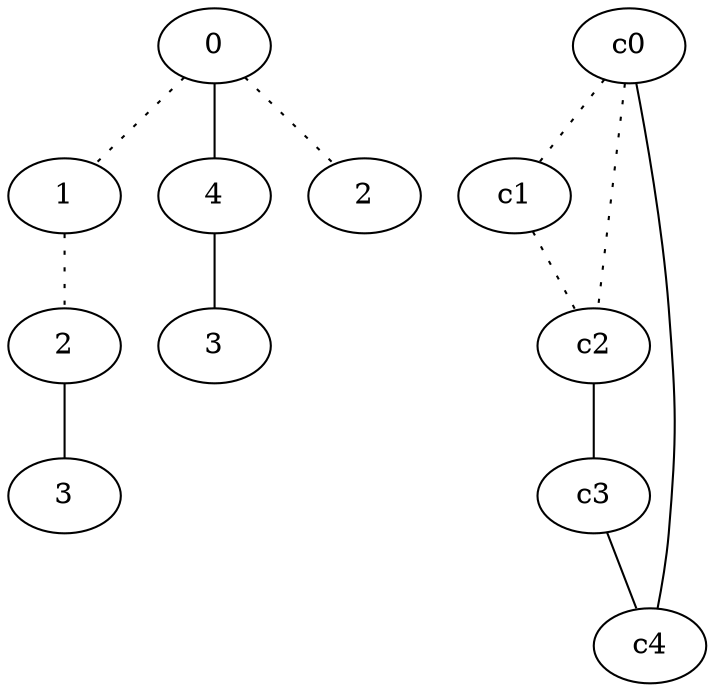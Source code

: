 graph {
a0[label=0];
a1[label=1];
a2[label=2];
a3[label=3];
a4[label=4];
a5[label=3];
a6[label=2];
a0 -- a1 [style=dotted];
a0 -- a4;
a0 -- a6 [style=dotted];
a1 -- a2 [style=dotted];
a2 -- a3;
a4 -- a5;
c0 -- c1 [style=dotted];
c0 -- c2 [style=dotted];
c0 -- c4;
c1 -- c2 [style=dotted];
c2 -- c3;
c3 -- c4;
}
